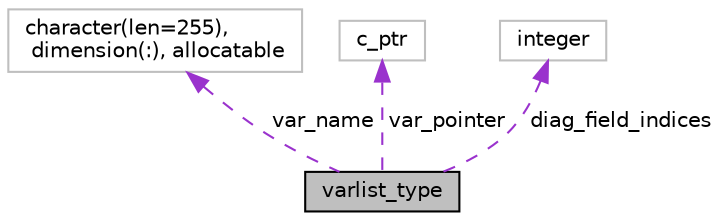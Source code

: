 digraph "varlist_type"
{
 // INTERACTIVE_SVG=YES
 // LATEX_PDF_SIZE
  edge [fontname="Helvetica",fontsize="10",labelfontname="Helvetica",labelfontsize="10"];
  node [fontname="Helvetica",fontsize="10",shape=record];
  Node1 [label="varlist_type",height=0.2,width=0.4,color="black", fillcolor="grey75", style="filled", fontcolor="black",tooltip="type to hold an array of sorted diag_fiels"];
  Node2 -> Node1 [dir="back",color="darkorchid3",fontsize="10",style="dashed",label=" var_name" ,fontname="Helvetica"];
  Node2 [label="character(len=255),\l dimension(:), allocatable",height=0.2,width=0.4,color="grey75", fillcolor="white", style="filled",tooltip=" "];
  Node3 -> Node1 [dir="back",color="darkorchid3",fontsize="10",style="dashed",label=" var_pointer" ,fontname="Helvetica"];
  Node3 [label="c_ptr",height=0.2,width=0.4,color="grey75", fillcolor="white", style="filled",tooltip=" "];
  Node4 -> Node1 [dir="back",color="darkorchid3",fontsize="10",style="dashed",label=" diag_field_indices" ,fontname="Helvetica"];
  Node4 [label="integer",height=0.2,width=0.4,color="grey75", fillcolor="white", style="filled",tooltip=" "];
}
